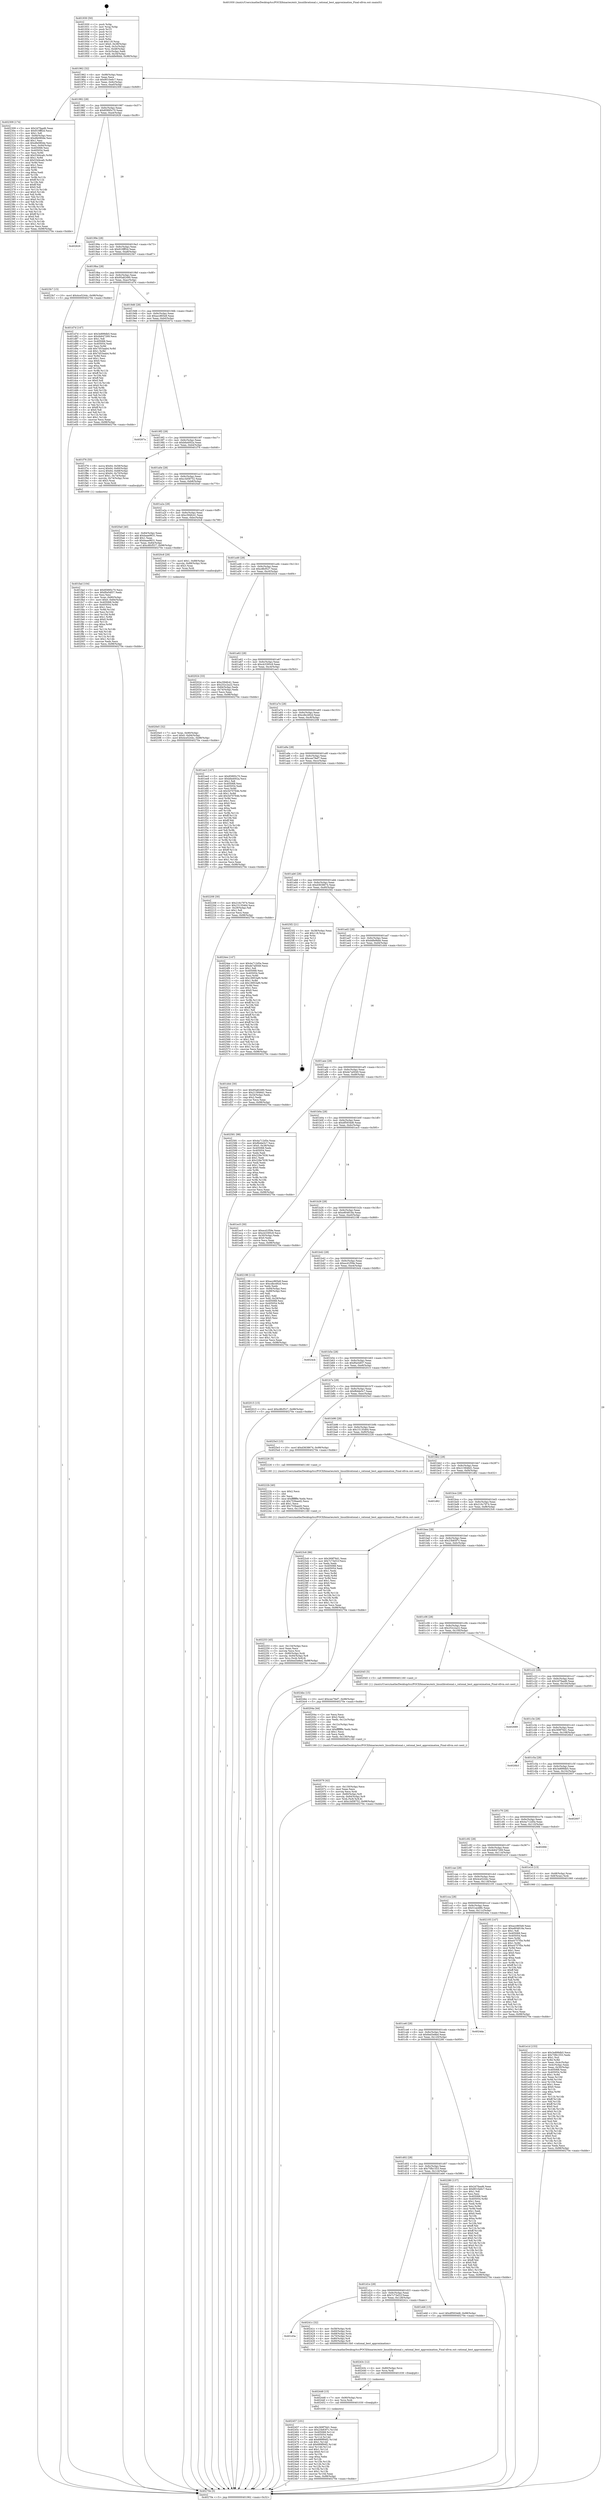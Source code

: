 digraph "0x401930" {
  label = "0x401930 (/mnt/c/Users/mathe/Desktop/tcc/POCII/binaries/extr_linuxlibrational.c_rational_best_approximation_Final-ollvm.out::main(0))"
  labelloc = "t"
  node[shape=record]

  Entry [label="",width=0.3,height=0.3,shape=circle,fillcolor=black,style=filled]
  "0x401962" [label="{
     0x401962 [32]\l
     | [instrs]\l
     &nbsp;&nbsp;0x401962 \<+6\>: mov -0x98(%rbp),%eax\l
     &nbsp;&nbsp;0x401968 \<+2\>: mov %eax,%ecx\l
     &nbsp;&nbsp;0x40196a \<+6\>: sub $0x8010e6c7,%ecx\l
     &nbsp;&nbsp;0x401970 \<+6\>: mov %eax,-0x9c(%rbp)\l
     &nbsp;&nbsp;0x401976 \<+6\>: mov %ecx,-0xa0(%rbp)\l
     &nbsp;&nbsp;0x40197c \<+6\>: je 0000000000402309 \<main+0x9d9\>\l
  }"]
  "0x402309" [label="{
     0x402309 [174]\l
     | [instrs]\l
     &nbsp;&nbsp;0x402309 \<+5\>: mov $0x2d7faad6,%eax\l
     &nbsp;&nbsp;0x40230e \<+5\>: mov $0x910fff2d,%ecx\l
     &nbsp;&nbsp;0x402313 \<+2\>: mov $0x1,%dl\l
     &nbsp;&nbsp;0x402315 \<+6\>: mov -0x94(%rbp),%esi\l
     &nbsp;&nbsp;0x40231b \<+6\>: add $0xdfe080de,%esi\l
     &nbsp;&nbsp;0x402321 \<+3\>: add $0x1,%esi\l
     &nbsp;&nbsp;0x402324 \<+6\>: sub $0xdfe080de,%esi\l
     &nbsp;&nbsp;0x40232a \<+6\>: mov %esi,-0x94(%rbp)\l
     &nbsp;&nbsp;0x402330 \<+7\>: mov 0x405068,%esi\l
     &nbsp;&nbsp;0x402337 \<+7\>: mov 0x405054,%edi\l
     &nbsp;&nbsp;0x40233e \<+3\>: mov %esi,%r8d\l
     &nbsp;&nbsp;0x402341 \<+7\>: add $0x53d4cafc,%r8d\l
     &nbsp;&nbsp;0x402348 \<+4\>: sub $0x1,%r8d\l
     &nbsp;&nbsp;0x40234c \<+7\>: sub $0x53d4cafc,%r8d\l
     &nbsp;&nbsp;0x402353 \<+4\>: imul %r8d,%esi\l
     &nbsp;&nbsp;0x402357 \<+3\>: and $0x1,%esi\l
     &nbsp;&nbsp;0x40235a \<+3\>: cmp $0x0,%esi\l
     &nbsp;&nbsp;0x40235d \<+4\>: sete %r9b\l
     &nbsp;&nbsp;0x402361 \<+3\>: cmp $0xa,%edi\l
     &nbsp;&nbsp;0x402364 \<+4\>: setl %r10b\l
     &nbsp;&nbsp;0x402368 \<+3\>: mov %r9b,%r11b\l
     &nbsp;&nbsp;0x40236b \<+4\>: xor $0xff,%r11b\l
     &nbsp;&nbsp;0x40236f \<+3\>: mov %r10b,%bl\l
     &nbsp;&nbsp;0x402372 \<+3\>: xor $0xff,%bl\l
     &nbsp;&nbsp;0x402375 \<+3\>: xor $0x0,%dl\l
     &nbsp;&nbsp;0x402378 \<+3\>: mov %r11b,%r14b\l
     &nbsp;&nbsp;0x40237b \<+4\>: and $0x0,%r14b\l
     &nbsp;&nbsp;0x40237f \<+3\>: and %dl,%r9b\l
     &nbsp;&nbsp;0x402382 \<+3\>: mov %bl,%r15b\l
     &nbsp;&nbsp;0x402385 \<+4\>: and $0x0,%r15b\l
     &nbsp;&nbsp;0x402389 \<+3\>: and %dl,%r10b\l
     &nbsp;&nbsp;0x40238c \<+3\>: or %r9b,%r14b\l
     &nbsp;&nbsp;0x40238f \<+3\>: or %r10b,%r15b\l
     &nbsp;&nbsp;0x402392 \<+3\>: xor %r15b,%r14b\l
     &nbsp;&nbsp;0x402395 \<+3\>: or %bl,%r11b\l
     &nbsp;&nbsp;0x402398 \<+4\>: xor $0xff,%r11b\l
     &nbsp;&nbsp;0x40239c \<+3\>: or $0x0,%dl\l
     &nbsp;&nbsp;0x40239f \<+3\>: and %dl,%r11b\l
     &nbsp;&nbsp;0x4023a2 \<+3\>: or %r11b,%r14b\l
     &nbsp;&nbsp;0x4023a5 \<+4\>: test $0x1,%r14b\l
     &nbsp;&nbsp;0x4023a9 \<+3\>: cmovne %ecx,%eax\l
     &nbsp;&nbsp;0x4023ac \<+6\>: mov %eax,-0x98(%rbp)\l
     &nbsp;&nbsp;0x4023b2 \<+5\>: jmp 000000000040270e \<main+0xdde\>\l
  }"]
  "0x401982" [label="{
     0x401982 [28]\l
     | [instrs]\l
     &nbsp;&nbsp;0x401982 \<+5\>: jmp 0000000000401987 \<main+0x57\>\l
     &nbsp;&nbsp;0x401987 \<+6\>: mov -0x9c(%rbp),%eax\l
     &nbsp;&nbsp;0x40198d \<+5\>: sub $0x85895c70,%eax\l
     &nbsp;&nbsp;0x401992 \<+6\>: mov %eax,-0xa4(%rbp)\l
     &nbsp;&nbsp;0x401998 \<+6\>: je 0000000000402626 \<main+0xcf6\>\l
  }"]
  Exit [label="",width=0.3,height=0.3,shape=circle,fillcolor=black,style=filled,peripheries=2]
  "0x402626" [label="{
     0x402626\l
  }", style=dashed]
  "0x40199e" [label="{
     0x40199e [28]\l
     | [instrs]\l
     &nbsp;&nbsp;0x40199e \<+5\>: jmp 00000000004019a3 \<main+0x73\>\l
     &nbsp;&nbsp;0x4019a3 \<+6\>: mov -0x9c(%rbp),%eax\l
     &nbsp;&nbsp;0x4019a9 \<+5\>: sub $0x910fff2d,%eax\l
     &nbsp;&nbsp;0x4019ae \<+6\>: mov %eax,-0xa8(%rbp)\l
     &nbsp;&nbsp;0x4019b4 \<+6\>: je 00000000004023b7 \<main+0xa87\>\l
  }"]
  "0x402457" [label="{
     0x402457 [101]\l
     | [instrs]\l
     &nbsp;&nbsp;0x402457 \<+5\>: mov $0x369f76d1,%eax\l
     &nbsp;&nbsp;0x40245c \<+6\>: mov $0x23b83f7c,%r10d\l
     &nbsp;&nbsp;0x402462 \<+8\>: mov 0x405068,%r11d\l
     &nbsp;&nbsp;0x40246a \<+7\>: mov 0x405054,%ebx\l
     &nbsp;&nbsp;0x402471 \<+3\>: mov %r11d,%r14d\l
     &nbsp;&nbsp;0x402474 \<+7\>: add $0x689f94f2,%r14d\l
     &nbsp;&nbsp;0x40247b \<+4\>: sub $0x1,%r14d\l
     &nbsp;&nbsp;0x40247f \<+7\>: sub $0x689f94f2,%r14d\l
     &nbsp;&nbsp;0x402486 \<+4\>: imul %r14d,%r11d\l
     &nbsp;&nbsp;0x40248a \<+4\>: and $0x1,%r11d\l
     &nbsp;&nbsp;0x40248e \<+4\>: cmp $0x0,%r11d\l
     &nbsp;&nbsp;0x402492 \<+4\>: sete %r15b\l
     &nbsp;&nbsp;0x402496 \<+3\>: cmp $0xa,%ebx\l
     &nbsp;&nbsp;0x402499 \<+4\>: setl %r12b\l
     &nbsp;&nbsp;0x40249d \<+3\>: mov %r15b,%r13b\l
     &nbsp;&nbsp;0x4024a0 \<+3\>: and %r12b,%r13b\l
     &nbsp;&nbsp;0x4024a3 \<+3\>: xor %r12b,%r15b\l
     &nbsp;&nbsp;0x4024a6 \<+3\>: or %r15b,%r13b\l
     &nbsp;&nbsp;0x4024a9 \<+4\>: test $0x1,%r13b\l
     &nbsp;&nbsp;0x4024ad \<+4\>: cmovne %r10d,%eax\l
     &nbsp;&nbsp;0x4024b1 \<+6\>: mov %eax,-0x98(%rbp)\l
     &nbsp;&nbsp;0x4024b7 \<+5\>: jmp 000000000040270e \<main+0xdde\>\l
  }"]
  "0x4023b7" [label="{
     0x4023b7 [15]\l
     | [instrs]\l
     &nbsp;&nbsp;0x4023b7 \<+10\>: movl $0x4ce5244c,-0x98(%rbp)\l
     &nbsp;&nbsp;0x4023c1 \<+5\>: jmp 000000000040270e \<main+0xdde\>\l
  }"]
  "0x4019ba" [label="{
     0x4019ba [28]\l
     | [instrs]\l
     &nbsp;&nbsp;0x4019ba \<+5\>: jmp 00000000004019bf \<main+0x8f\>\l
     &nbsp;&nbsp;0x4019bf \<+6\>: mov -0x9c(%rbp),%eax\l
     &nbsp;&nbsp;0x4019c5 \<+5\>: sub $0x95a82490,%eax\l
     &nbsp;&nbsp;0x4019ca \<+6\>: mov %eax,-0xac(%rbp)\l
     &nbsp;&nbsp;0x4019d0 \<+6\>: je 0000000000401d7d \<main+0x44d\>\l
  }"]
  "0x402448" [label="{
     0x402448 [15]\l
     | [instrs]\l
     &nbsp;&nbsp;0x402448 \<+7\>: mov -0x90(%rbp),%rcx\l
     &nbsp;&nbsp;0x40244f \<+3\>: mov %rcx,%rdi\l
     &nbsp;&nbsp;0x402452 \<+5\>: call 0000000000401030 \<free@plt\>\l
     | [calls]\l
     &nbsp;&nbsp;0x401030 \{1\} (unknown)\l
  }"]
  "0x401d7d" [label="{
     0x401d7d [147]\l
     | [instrs]\l
     &nbsp;&nbsp;0x401d7d \<+5\>: mov $0x3e899db5,%eax\l
     &nbsp;&nbsp;0x401d82 \<+5\>: mov $0x4b647269,%ecx\l
     &nbsp;&nbsp;0x401d87 \<+2\>: mov $0x1,%dl\l
     &nbsp;&nbsp;0x401d89 \<+7\>: mov 0x405068,%esi\l
     &nbsp;&nbsp;0x401d90 \<+7\>: mov 0x405054,%edi\l
     &nbsp;&nbsp;0x401d97 \<+3\>: mov %esi,%r8d\l
     &nbsp;&nbsp;0x401d9a \<+7\>: add $0x7d53aab4,%r8d\l
     &nbsp;&nbsp;0x401da1 \<+4\>: sub $0x1,%r8d\l
     &nbsp;&nbsp;0x401da5 \<+7\>: sub $0x7d53aab4,%r8d\l
     &nbsp;&nbsp;0x401dac \<+4\>: imul %r8d,%esi\l
     &nbsp;&nbsp;0x401db0 \<+3\>: and $0x1,%esi\l
     &nbsp;&nbsp;0x401db3 \<+3\>: cmp $0x0,%esi\l
     &nbsp;&nbsp;0x401db6 \<+4\>: sete %r9b\l
     &nbsp;&nbsp;0x401dba \<+3\>: cmp $0xa,%edi\l
     &nbsp;&nbsp;0x401dbd \<+4\>: setl %r10b\l
     &nbsp;&nbsp;0x401dc1 \<+3\>: mov %r9b,%r11b\l
     &nbsp;&nbsp;0x401dc4 \<+4\>: xor $0xff,%r11b\l
     &nbsp;&nbsp;0x401dc8 \<+3\>: mov %r10b,%bl\l
     &nbsp;&nbsp;0x401dcb \<+3\>: xor $0xff,%bl\l
     &nbsp;&nbsp;0x401dce \<+3\>: xor $0x0,%dl\l
     &nbsp;&nbsp;0x401dd1 \<+3\>: mov %r11b,%r14b\l
     &nbsp;&nbsp;0x401dd4 \<+4\>: and $0x0,%r14b\l
     &nbsp;&nbsp;0x401dd8 \<+3\>: and %dl,%r9b\l
     &nbsp;&nbsp;0x401ddb \<+3\>: mov %bl,%r15b\l
     &nbsp;&nbsp;0x401dde \<+4\>: and $0x0,%r15b\l
     &nbsp;&nbsp;0x401de2 \<+3\>: and %dl,%r10b\l
     &nbsp;&nbsp;0x401de5 \<+3\>: or %r9b,%r14b\l
     &nbsp;&nbsp;0x401de8 \<+3\>: or %r10b,%r15b\l
     &nbsp;&nbsp;0x401deb \<+3\>: xor %r15b,%r14b\l
     &nbsp;&nbsp;0x401dee \<+3\>: or %bl,%r11b\l
     &nbsp;&nbsp;0x401df1 \<+4\>: xor $0xff,%r11b\l
     &nbsp;&nbsp;0x401df5 \<+3\>: or $0x0,%dl\l
     &nbsp;&nbsp;0x401df8 \<+3\>: and %dl,%r11b\l
     &nbsp;&nbsp;0x401dfb \<+3\>: or %r11b,%r14b\l
     &nbsp;&nbsp;0x401dfe \<+4\>: test $0x1,%r14b\l
     &nbsp;&nbsp;0x401e02 \<+3\>: cmovne %ecx,%eax\l
     &nbsp;&nbsp;0x401e05 \<+6\>: mov %eax,-0x98(%rbp)\l
     &nbsp;&nbsp;0x401e0b \<+5\>: jmp 000000000040270e \<main+0xdde\>\l
  }"]
  "0x4019d6" [label="{
     0x4019d6 [28]\l
     | [instrs]\l
     &nbsp;&nbsp;0x4019d6 \<+5\>: jmp 00000000004019db \<main+0xab\>\l
     &nbsp;&nbsp;0x4019db \<+6\>: mov -0x9c(%rbp),%eax\l
     &nbsp;&nbsp;0x4019e1 \<+5\>: sub $0xacc865e8,%eax\l
     &nbsp;&nbsp;0x4019e6 \<+6\>: mov %eax,-0xb0(%rbp)\l
     &nbsp;&nbsp;0x4019ec \<+6\>: je 000000000040267a \<main+0xd4a\>\l
  }"]
  "0x40243c" [label="{
     0x40243c [12]\l
     | [instrs]\l
     &nbsp;&nbsp;0x40243c \<+4\>: mov -0x80(%rbp),%rcx\l
     &nbsp;&nbsp;0x402440 \<+3\>: mov %rcx,%rdi\l
     &nbsp;&nbsp;0x402443 \<+5\>: call 0000000000401030 \<free@plt\>\l
     | [calls]\l
     &nbsp;&nbsp;0x401030 \{1\} (unknown)\l
  }"]
  "0x40267a" [label="{
     0x40267a\l
  }", style=dashed]
  "0x4019f2" [label="{
     0x4019f2 [28]\l
     | [instrs]\l
     &nbsp;&nbsp;0x4019f2 \<+5\>: jmp 00000000004019f7 \<main+0xc7\>\l
     &nbsp;&nbsp;0x4019f7 \<+6\>: mov -0x9c(%rbp),%eax\l
     &nbsp;&nbsp;0x4019fd \<+5\>: sub $0xbfa4002a,%eax\l
     &nbsp;&nbsp;0x401a02 \<+6\>: mov %eax,-0xb4(%rbp)\l
     &nbsp;&nbsp;0x401a08 \<+6\>: je 0000000000401f76 \<main+0x646\>\l
  }"]
  "0x401d3a" [label="{
     0x401d3a\l
  }", style=dashed]
  "0x401f76" [label="{
     0x401f76 [55]\l
     | [instrs]\l
     &nbsp;&nbsp;0x401f76 \<+8\>: movq $0x64,-0x58(%rbp)\l
     &nbsp;&nbsp;0x401f7e \<+8\>: movq $0x64,-0x60(%rbp)\l
     &nbsp;&nbsp;0x401f86 \<+8\>: movq $0x64,-0x68(%rbp)\l
     &nbsp;&nbsp;0x401f8e \<+8\>: movq $0x64,-0x70(%rbp)\l
     &nbsp;&nbsp;0x401f96 \<+7\>: movl $0x1,-0x74(%rbp)\l
     &nbsp;&nbsp;0x401f9d \<+4\>: movslq -0x74(%rbp),%rax\l
     &nbsp;&nbsp;0x401fa1 \<+4\>: shl $0x3,%rax\l
     &nbsp;&nbsp;0x401fa5 \<+3\>: mov %rax,%rdi\l
     &nbsp;&nbsp;0x401fa8 \<+5\>: call 0000000000401050 \<malloc@plt\>\l
     | [calls]\l
     &nbsp;&nbsp;0x401050 \{1\} (unknown)\l
  }"]
  "0x401a0e" [label="{
     0x401a0e [28]\l
     | [instrs]\l
     &nbsp;&nbsp;0x401a0e \<+5\>: jmp 0000000000401a13 \<main+0xe3\>\l
     &nbsp;&nbsp;0x401a13 \<+6\>: mov -0x9c(%rbp),%eax\l
     &nbsp;&nbsp;0x401a19 \<+5\>: sub $0xc3d58752,%eax\l
     &nbsp;&nbsp;0x401a1e \<+6\>: mov %eax,-0xb8(%rbp)\l
     &nbsp;&nbsp;0x401a24 \<+6\>: je 00000000004020a0 \<main+0x770\>\l
  }"]
  "0x40241c" [label="{
     0x40241c [32]\l
     | [instrs]\l
     &nbsp;&nbsp;0x40241c \<+4\>: mov -0x58(%rbp),%rdi\l
     &nbsp;&nbsp;0x402420 \<+4\>: mov -0x60(%rbp),%rsi\l
     &nbsp;&nbsp;0x402424 \<+4\>: mov -0x68(%rbp),%rdx\l
     &nbsp;&nbsp;0x402428 \<+4\>: mov -0x70(%rbp),%rcx\l
     &nbsp;&nbsp;0x40242c \<+4\>: mov -0x80(%rbp),%r8\l
     &nbsp;&nbsp;0x402430 \<+7\>: mov -0x90(%rbp),%r9\l
     &nbsp;&nbsp;0x402437 \<+5\>: call 00000000004013b0 \<rational_best_approximation\>\l
     | [calls]\l
     &nbsp;&nbsp;0x4013b0 \{1\} (/mnt/c/Users/mathe/Desktop/tcc/POCII/binaries/extr_linuxlibrational.c_rational_best_approximation_Final-ollvm.out::rational_best_approximation)\l
  }"]
  "0x4020a0" [label="{
     0x4020a0 [40]\l
     | [instrs]\l
     &nbsp;&nbsp;0x4020a0 \<+6\>: mov -0x84(%rbp),%eax\l
     &nbsp;&nbsp;0x4020a6 \<+5\>: add $0xbaae9631,%eax\l
     &nbsp;&nbsp;0x4020ab \<+3\>: add $0x1,%eax\l
     &nbsp;&nbsp;0x4020ae \<+5\>: sub $0xbaae9631,%eax\l
     &nbsp;&nbsp;0x4020b3 \<+6\>: mov %eax,-0x84(%rbp)\l
     &nbsp;&nbsp;0x4020b9 \<+10\>: movl $0xc8fcf527,-0x98(%rbp)\l
     &nbsp;&nbsp;0x4020c3 \<+5\>: jmp 000000000040270e \<main+0xdde\>\l
  }"]
  "0x401a2a" [label="{
     0x401a2a [28]\l
     | [instrs]\l
     &nbsp;&nbsp;0x401a2a \<+5\>: jmp 0000000000401a2f \<main+0xff\>\l
     &nbsp;&nbsp;0x401a2f \<+6\>: mov -0x9c(%rbp),%eax\l
     &nbsp;&nbsp;0x401a35 \<+5\>: sub $0xc594fc41,%eax\l
     &nbsp;&nbsp;0x401a3a \<+6\>: mov %eax,-0xbc(%rbp)\l
     &nbsp;&nbsp;0x401a40 \<+6\>: je 00000000004020c8 \<main+0x798\>\l
  }"]
  "0x402253" [label="{
     0x402253 [45]\l
     | [instrs]\l
     &nbsp;&nbsp;0x402253 \<+6\>: mov -0x134(%rbp),%ecx\l
     &nbsp;&nbsp;0x402259 \<+3\>: imul %eax,%ecx\l
     &nbsp;&nbsp;0x40225c \<+3\>: movslq %ecx,%rsi\l
     &nbsp;&nbsp;0x40225f \<+7\>: mov -0x90(%rbp),%rdi\l
     &nbsp;&nbsp;0x402266 \<+7\>: movslq -0x94(%rbp),%r8\l
     &nbsp;&nbsp;0x40226d \<+4\>: mov %rsi,(%rdi,%r8,8)\l
     &nbsp;&nbsp;0x402271 \<+10\>: movl $0x6ed3e8ed,-0x98(%rbp)\l
     &nbsp;&nbsp;0x40227b \<+5\>: jmp 000000000040270e \<main+0xdde\>\l
  }"]
  "0x4020c8" [label="{
     0x4020c8 [29]\l
     | [instrs]\l
     &nbsp;&nbsp;0x4020c8 \<+10\>: movl $0x1,-0x88(%rbp)\l
     &nbsp;&nbsp;0x4020d2 \<+7\>: movslq -0x88(%rbp),%rax\l
     &nbsp;&nbsp;0x4020d9 \<+4\>: shl $0x3,%rax\l
     &nbsp;&nbsp;0x4020dd \<+3\>: mov %rax,%rdi\l
     &nbsp;&nbsp;0x4020e0 \<+5\>: call 0000000000401050 \<malloc@plt\>\l
     | [calls]\l
     &nbsp;&nbsp;0x401050 \{1\} (unknown)\l
  }"]
  "0x401a46" [label="{
     0x401a46 [28]\l
     | [instrs]\l
     &nbsp;&nbsp;0x401a46 \<+5\>: jmp 0000000000401a4b \<main+0x11b\>\l
     &nbsp;&nbsp;0x401a4b \<+6\>: mov -0x9c(%rbp),%eax\l
     &nbsp;&nbsp;0x401a51 \<+5\>: sub $0xc8fcf527,%eax\l
     &nbsp;&nbsp;0x401a56 \<+6\>: mov %eax,-0xc0(%rbp)\l
     &nbsp;&nbsp;0x401a5c \<+6\>: je 0000000000402024 \<main+0x6f4\>\l
  }"]
  "0x40222b" [label="{
     0x40222b [40]\l
     | [instrs]\l
     &nbsp;&nbsp;0x40222b \<+5\>: mov $0x2,%ecx\l
     &nbsp;&nbsp;0x402230 \<+1\>: cltd\l
     &nbsp;&nbsp;0x402231 \<+2\>: idiv %ecx\l
     &nbsp;&nbsp;0x402233 \<+6\>: imul $0xfffffffe,%edx,%ecx\l
     &nbsp;&nbsp;0x402239 \<+6\>: sub $0x753baed2,%ecx\l
     &nbsp;&nbsp;0x40223f \<+3\>: add $0x1,%ecx\l
     &nbsp;&nbsp;0x402242 \<+6\>: add $0x753baed2,%ecx\l
     &nbsp;&nbsp;0x402248 \<+6\>: mov %ecx,-0x134(%rbp)\l
     &nbsp;&nbsp;0x40224e \<+5\>: call 0000000000401160 \<next_i\>\l
     | [calls]\l
     &nbsp;&nbsp;0x401160 \{1\} (/mnt/c/Users/mathe/Desktop/tcc/POCII/binaries/extr_linuxlibrational.c_rational_best_approximation_Final-ollvm.out::next_i)\l
  }"]
  "0x402024" [label="{
     0x402024 [33]\l
     | [instrs]\l
     &nbsp;&nbsp;0x402024 \<+5\>: mov $0xc594fc41,%eax\l
     &nbsp;&nbsp;0x402029 \<+5\>: mov $0x252c2a22,%ecx\l
     &nbsp;&nbsp;0x40202e \<+6\>: mov -0x84(%rbp),%edx\l
     &nbsp;&nbsp;0x402034 \<+3\>: cmp -0x74(%rbp),%edx\l
     &nbsp;&nbsp;0x402037 \<+3\>: cmovl %ecx,%eax\l
     &nbsp;&nbsp;0x40203a \<+6\>: mov %eax,-0x98(%rbp)\l
     &nbsp;&nbsp;0x402040 \<+5\>: jmp 000000000040270e \<main+0xdde\>\l
  }"]
  "0x401a62" [label="{
     0x401a62 [28]\l
     | [instrs]\l
     &nbsp;&nbsp;0x401a62 \<+5\>: jmp 0000000000401a67 \<main+0x137\>\l
     &nbsp;&nbsp;0x401a67 \<+6\>: mov -0x9c(%rbp),%eax\l
     &nbsp;&nbsp;0x401a6d \<+5\>: sub $0xcb3395c9,%eax\l
     &nbsp;&nbsp;0x401a72 \<+6\>: mov %eax,-0xc4(%rbp)\l
     &nbsp;&nbsp;0x401a78 \<+6\>: je 0000000000401ee3 \<main+0x5b3\>\l
  }"]
  "0x4020e5" [label="{
     0x4020e5 [32]\l
     | [instrs]\l
     &nbsp;&nbsp;0x4020e5 \<+7\>: mov %rax,-0x90(%rbp)\l
     &nbsp;&nbsp;0x4020ec \<+10\>: movl $0x0,-0x94(%rbp)\l
     &nbsp;&nbsp;0x4020f6 \<+10\>: movl $0x4ce5244c,-0x98(%rbp)\l
     &nbsp;&nbsp;0x402100 \<+5\>: jmp 000000000040270e \<main+0xdde\>\l
  }"]
  "0x401ee3" [label="{
     0x401ee3 [147]\l
     | [instrs]\l
     &nbsp;&nbsp;0x401ee3 \<+5\>: mov $0x85895c70,%eax\l
     &nbsp;&nbsp;0x401ee8 \<+5\>: mov $0xbfa4002a,%ecx\l
     &nbsp;&nbsp;0x401eed \<+2\>: mov $0x1,%dl\l
     &nbsp;&nbsp;0x401eef \<+7\>: mov 0x405068,%esi\l
     &nbsp;&nbsp;0x401ef6 \<+7\>: mov 0x405054,%edi\l
     &nbsp;&nbsp;0x401efd \<+3\>: mov %esi,%r8d\l
     &nbsp;&nbsp;0x401f00 \<+7\>: sub $0x5d70764b,%r8d\l
     &nbsp;&nbsp;0x401f07 \<+4\>: sub $0x1,%r8d\l
     &nbsp;&nbsp;0x401f0b \<+7\>: add $0x5d70764b,%r8d\l
     &nbsp;&nbsp;0x401f12 \<+4\>: imul %r8d,%esi\l
     &nbsp;&nbsp;0x401f16 \<+3\>: and $0x1,%esi\l
     &nbsp;&nbsp;0x401f19 \<+3\>: cmp $0x0,%esi\l
     &nbsp;&nbsp;0x401f1c \<+4\>: sete %r9b\l
     &nbsp;&nbsp;0x401f20 \<+3\>: cmp $0xa,%edi\l
     &nbsp;&nbsp;0x401f23 \<+4\>: setl %r10b\l
     &nbsp;&nbsp;0x401f27 \<+3\>: mov %r9b,%r11b\l
     &nbsp;&nbsp;0x401f2a \<+4\>: xor $0xff,%r11b\l
     &nbsp;&nbsp;0x401f2e \<+3\>: mov %r10b,%bl\l
     &nbsp;&nbsp;0x401f31 \<+3\>: xor $0xff,%bl\l
     &nbsp;&nbsp;0x401f34 \<+3\>: xor $0x1,%dl\l
     &nbsp;&nbsp;0x401f37 \<+3\>: mov %r11b,%r14b\l
     &nbsp;&nbsp;0x401f3a \<+4\>: and $0xff,%r14b\l
     &nbsp;&nbsp;0x401f3e \<+3\>: and %dl,%r9b\l
     &nbsp;&nbsp;0x401f41 \<+3\>: mov %bl,%r15b\l
     &nbsp;&nbsp;0x401f44 \<+4\>: and $0xff,%r15b\l
     &nbsp;&nbsp;0x401f48 \<+3\>: and %dl,%r10b\l
     &nbsp;&nbsp;0x401f4b \<+3\>: or %r9b,%r14b\l
     &nbsp;&nbsp;0x401f4e \<+3\>: or %r10b,%r15b\l
     &nbsp;&nbsp;0x401f51 \<+3\>: xor %r15b,%r14b\l
     &nbsp;&nbsp;0x401f54 \<+3\>: or %bl,%r11b\l
     &nbsp;&nbsp;0x401f57 \<+4\>: xor $0xff,%r11b\l
     &nbsp;&nbsp;0x401f5b \<+3\>: or $0x1,%dl\l
     &nbsp;&nbsp;0x401f5e \<+3\>: and %dl,%r11b\l
     &nbsp;&nbsp;0x401f61 \<+3\>: or %r11b,%r14b\l
     &nbsp;&nbsp;0x401f64 \<+4\>: test $0x1,%r14b\l
     &nbsp;&nbsp;0x401f68 \<+3\>: cmovne %ecx,%eax\l
     &nbsp;&nbsp;0x401f6b \<+6\>: mov %eax,-0x98(%rbp)\l
     &nbsp;&nbsp;0x401f71 \<+5\>: jmp 000000000040270e \<main+0xdde\>\l
  }"]
  "0x401a7e" [label="{
     0x401a7e [28]\l
     | [instrs]\l
     &nbsp;&nbsp;0x401a7e \<+5\>: jmp 0000000000401a83 \<main+0x153\>\l
     &nbsp;&nbsp;0x401a83 \<+6\>: mov -0x9c(%rbp),%eax\l
     &nbsp;&nbsp;0x401a89 \<+5\>: sub $0xcdbc492d,%eax\l
     &nbsp;&nbsp;0x401a8e \<+6\>: mov %eax,-0xc8(%rbp)\l
     &nbsp;&nbsp;0x401a94 \<+6\>: je 0000000000402208 \<main+0x8d8\>\l
  }"]
  "0x402076" [label="{
     0x402076 [42]\l
     | [instrs]\l
     &nbsp;&nbsp;0x402076 \<+6\>: mov -0x130(%rbp),%ecx\l
     &nbsp;&nbsp;0x40207c \<+3\>: imul %eax,%ecx\l
     &nbsp;&nbsp;0x40207f \<+3\>: movslq %ecx,%rdi\l
     &nbsp;&nbsp;0x402082 \<+4\>: mov -0x80(%rbp),%r8\l
     &nbsp;&nbsp;0x402086 \<+7\>: movslq -0x84(%rbp),%r9\l
     &nbsp;&nbsp;0x40208d \<+4\>: mov %rdi,(%r8,%r9,8)\l
     &nbsp;&nbsp;0x402091 \<+10\>: movl $0xc3d58752,-0x98(%rbp)\l
     &nbsp;&nbsp;0x40209b \<+5\>: jmp 000000000040270e \<main+0xdde\>\l
  }"]
  "0x402208" [label="{
     0x402208 [30]\l
     | [instrs]\l
     &nbsp;&nbsp;0x402208 \<+5\>: mov $0x216c7974,%eax\l
     &nbsp;&nbsp;0x40220d \<+5\>: mov $0x15135464,%ecx\l
     &nbsp;&nbsp;0x402212 \<+3\>: mov -0x29(%rbp),%dl\l
     &nbsp;&nbsp;0x402215 \<+3\>: test $0x1,%dl\l
     &nbsp;&nbsp;0x402218 \<+3\>: cmovne %ecx,%eax\l
     &nbsp;&nbsp;0x40221b \<+6\>: mov %eax,-0x98(%rbp)\l
     &nbsp;&nbsp;0x402221 \<+5\>: jmp 000000000040270e \<main+0xdde\>\l
  }"]
  "0x401a9a" [label="{
     0x401a9a [28]\l
     | [instrs]\l
     &nbsp;&nbsp;0x401a9a \<+5\>: jmp 0000000000401a9f \<main+0x16f\>\l
     &nbsp;&nbsp;0x401a9f \<+6\>: mov -0x9c(%rbp),%eax\l
     &nbsp;&nbsp;0x401aa5 \<+5\>: sub $0xcee79ef7,%eax\l
     &nbsp;&nbsp;0x401aaa \<+6\>: mov %eax,-0xcc(%rbp)\l
     &nbsp;&nbsp;0x401ab0 \<+6\>: je 00000000004024ee \<main+0xbbe\>\l
  }"]
  "0x40204a" [label="{
     0x40204a [44]\l
     | [instrs]\l
     &nbsp;&nbsp;0x40204a \<+2\>: xor %ecx,%ecx\l
     &nbsp;&nbsp;0x40204c \<+5\>: mov $0x2,%edx\l
     &nbsp;&nbsp;0x402051 \<+6\>: mov %edx,-0x12c(%rbp)\l
     &nbsp;&nbsp;0x402057 \<+1\>: cltd\l
     &nbsp;&nbsp;0x402058 \<+6\>: mov -0x12c(%rbp),%esi\l
     &nbsp;&nbsp;0x40205e \<+2\>: idiv %esi\l
     &nbsp;&nbsp;0x402060 \<+6\>: imul $0xfffffffe,%edx,%edx\l
     &nbsp;&nbsp;0x402066 \<+3\>: sub $0x1,%ecx\l
     &nbsp;&nbsp;0x402069 \<+2\>: sub %ecx,%edx\l
     &nbsp;&nbsp;0x40206b \<+6\>: mov %edx,-0x130(%rbp)\l
     &nbsp;&nbsp;0x402071 \<+5\>: call 0000000000401160 \<next_i\>\l
     | [calls]\l
     &nbsp;&nbsp;0x401160 \{1\} (/mnt/c/Users/mathe/Desktop/tcc/POCII/binaries/extr_linuxlibrational.c_rational_best_approximation_Final-ollvm.out::next_i)\l
  }"]
  "0x4024ee" [label="{
     0x4024ee [147]\l
     | [instrs]\l
     &nbsp;&nbsp;0x4024ee \<+5\>: mov $0x4a712d5e,%eax\l
     &nbsp;&nbsp;0x4024f3 \<+5\>: mov $0xde7a0049,%ecx\l
     &nbsp;&nbsp;0x4024f8 \<+2\>: mov $0x1,%dl\l
     &nbsp;&nbsp;0x4024fa \<+7\>: mov 0x405068,%esi\l
     &nbsp;&nbsp;0x402501 \<+7\>: mov 0x405054,%edi\l
     &nbsp;&nbsp;0x402508 \<+3\>: mov %esi,%r8d\l
     &nbsp;&nbsp;0x40250b \<+7\>: add $0x18953af0,%r8d\l
     &nbsp;&nbsp;0x402512 \<+4\>: sub $0x1,%r8d\l
     &nbsp;&nbsp;0x402516 \<+7\>: sub $0x18953af0,%r8d\l
     &nbsp;&nbsp;0x40251d \<+4\>: imul %r8d,%esi\l
     &nbsp;&nbsp;0x402521 \<+3\>: and $0x1,%esi\l
     &nbsp;&nbsp;0x402524 \<+3\>: cmp $0x0,%esi\l
     &nbsp;&nbsp;0x402527 \<+4\>: sete %r9b\l
     &nbsp;&nbsp;0x40252b \<+3\>: cmp $0xa,%edi\l
     &nbsp;&nbsp;0x40252e \<+4\>: setl %r10b\l
     &nbsp;&nbsp;0x402532 \<+3\>: mov %r9b,%r11b\l
     &nbsp;&nbsp;0x402535 \<+4\>: xor $0xff,%r11b\l
     &nbsp;&nbsp;0x402539 \<+3\>: mov %r10b,%bl\l
     &nbsp;&nbsp;0x40253c \<+3\>: xor $0xff,%bl\l
     &nbsp;&nbsp;0x40253f \<+3\>: xor $0x1,%dl\l
     &nbsp;&nbsp;0x402542 \<+3\>: mov %r11b,%r14b\l
     &nbsp;&nbsp;0x402545 \<+4\>: and $0xff,%r14b\l
     &nbsp;&nbsp;0x402549 \<+3\>: and %dl,%r9b\l
     &nbsp;&nbsp;0x40254c \<+3\>: mov %bl,%r15b\l
     &nbsp;&nbsp;0x40254f \<+4\>: and $0xff,%r15b\l
     &nbsp;&nbsp;0x402553 \<+3\>: and %dl,%r10b\l
     &nbsp;&nbsp;0x402556 \<+3\>: or %r9b,%r14b\l
     &nbsp;&nbsp;0x402559 \<+3\>: or %r10b,%r15b\l
     &nbsp;&nbsp;0x40255c \<+3\>: xor %r15b,%r14b\l
     &nbsp;&nbsp;0x40255f \<+3\>: or %bl,%r11b\l
     &nbsp;&nbsp;0x402562 \<+4\>: xor $0xff,%r11b\l
     &nbsp;&nbsp;0x402566 \<+3\>: or $0x1,%dl\l
     &nbsp;&nbsp;0x402569 \<+3\>: and %dl,%r11b\l
     &nbsp;&nbsp;0x40256c \<+3\>: or %r11b,%r14b\l
     &nbsp;&nbsp;0x40256f \<+4\>: test $0x1,%r14b\l
     &nbsp;&nbsp;0x402573 \<+3\>: cmovne %ecx,%eax\l
     &nbsp;&nbsp;0x402576 \<+6\>: mov %eax,-0x98(%rbp)\l
     &nbsp;&nbsp;0x40257c \<+5\>: jmp 000000000040270e \<main+0xdde\>\l
  }"]
  "0x401ab6" [label="{
     0x401ab6 [28]\l
     | [instrs]\l
     &nbsp;&nbsp;0x401ab6 \<+5\>: jmp 0000000000401abb \<main+0x18b\>\l
     &nbsp;&nbsp;0x401abb \<+6\>: mov -0x9c(%rbp),%eax\l
     &nbsp;&nbsp;0x401ac1 \<+5\>: sub $0xd3638674,%eax\l
     &nbsp;&nbsp;0x401ac6 \<+6\>: mov %eax,-0xd0(%rbp)\l
     &nbsp;&nbsp;0x401acc \<+6\>: je 00000000004025f2 \<main+0xcc2\>\l
  }"]
  "0x401fad" [label="{
     0x401fad [104]\l
     | [instrs]\l
     &nbsp;&nbsp;0x401fad \<+5\>: mov $0x85895c70,%ecx\l
     &nbsp;&nbsp;0x401fb2 \<+5\>: mov $0xf0a5df37,%edx\l
     &nbsp;&nbsp;0x401fb7 \<+2\>: xor %esi,%esi\l
     &nbsp;&nbsp;0x401fb9 \<+4\>: mov %rax,-0x80(%rbp)\l
     &nbsp;&nbsp;0x401fbd \<+10\>: movl $0x0,-0x84(%rbp)\l
     &nbsp;&nbsp;0x401fc7 \<+8\>: mov 0x405068,%r8d\l
     &nbsp;&nbsp;0x401fcf \<+8\>: mov 0x405054,%r9d\l
     &nbsp;&nbsp;0x401fd7 \<+3\>: sub $0x1,%esi\l
     &nbsp;&nbsp;0x401fda \<+3\>: mov %r8d,%r10d\l
     &nbsp;&nbsp;0x401fdd \<+3\>: add %esi,%r10d\l
     &nbsp;&nbsp;0x401fe0 \<+4\>: imul %r10d,%r8d\l
     &nbsp;&nbsp;0x401fe4 \<+4\>: and $0x1,%r8d\l
     &nbsp;&nbsp;0x401fe8 \<+4\>: cmp $0x0,%r8d\l
     &nbsp;&nbsp;0x401fec \<+4\>: sete %r11b\l
     &nbsp;&nbsp;0x401ff0 \<+4\>: cmp $0xa,%r9d\l
     &nbsp;&nbsp;0x401ff4 \<+3\>: setl %bl\l
     &nbsp;&nbsp;0x401ff7 \<+3\>: mov %r11b,%r14b\l
     &nbsp;&nbsp;0x401ffa \<+3\>: and %bl,%r14b\l
     &nbsp;&nbsp;0x401ffd \<+3\>: xor %bl,%r11b\l
     &nbsp;&nbsp;0x402000 \<+3\>: or %r11b,%r14b\l
     &nbsp;&nbsp;0x402003 \<+4\>: test $0x1,%r14b\l
     &nbsp;&nbsp;0x402007 \<+3\>: cmovne %edx,%ecx\l
     &nbsp;&nbsp;0x40200a \<+6\>: mov %ecx,-0x98(%rbp)\l
     &nbsp;&nbsp;0x402010 \<+5\>: jmp 000000000040270e \<main+0xdde\>\l
  }"]
  "0x4025f2" [label="{
     0x4025f2 [21]\l
     | [instrs]\l
     &nbsp;&nbsp;0x4025f2 \<+3\>: mov -0x38(%rbp),%eax\l
     &nbsp;&nbsp;0x4025f5 \<+7\>: add $0x118,%rsp\l
     &nbsp;&nbsp;0x4025fc \<+1\>: pop %rbx\l
     &nbsp;&nbsp;0x4025fd \<+2\>: pop %r12\l
     &nbsp;&nbsp;0x4025ff \<+2\>: pop %r13\l
     &nbsp;&nbsp;0x402601 \<+2\>: pop %r14\l
     &nbsp;&nbsp;0x402603 \<+2\>: pop %r15\l
     &nbsp;&nbsp;0x402605 \<+1\>: pop %rbp\l
     &nbsp;&nbsp;0x402606 \<+1\>: ret\l
  }"]
  "0x401ad2" [label="{
     0x401ad2 [28]\l
     | [instrs]\l
     &nbsp;&nbsp;0x401ad2 \<+5\>: jmp 0000000000401ad7 \<main+0x1a7\>\l
     &nbsp;&nbsp;0x401ad7 \<+6\>: mov -0x9c(%rbp),%eax\l
     &nbsp;&nbsp;0x401add \<+5\>: sub $0xddfe9bbb,%eax\l
     &nbsp;&nbsp;0x401ae2 \<+6\>: mov %eax,-0xd4(%rbp)\l
     &nbsp;&nbsp;0x401ae8 \<+6\>: je 0000000000401d44 \<main+0x414\>\l
  }"]
  "0x401d1e" [label="{
     0x401d1e [28]\l
     | [instrs]\l
     &nbsp;&nbsp;0x401d1e \<+5\>: jmp 0000000000401d23 \<main+0x3f3\>\l
     &nbsp;&nbsp;0x401d23 \<+6\>: mov -0x9c(%rbp),%eax\l
     &nbsp;&nbsp;0x401d29 \<+5\>: sub $0x7c73e51f,%eax\l
     &nbsp;&nbsp;0x401d2e \<+6\>: mov %eax,-0x128(%rbp)\l
     &nbsp;&nbsp;0x401d34 \<+6\>: je 000000000040241c \<main+0xaec\>\l
  }"]
  "0x401d44" [label="{
     0x401d44 [30]\l
     | [instrs]\l
     &nbsp;&nbsp;0x401d44 \<+5\>: mov $0x95a82490,%eax\l
     &nbsp;&nbsp;0x401d49 \<+5\>: mov $0x215846d1,%ecx\l
     &nbsp;&nbsp;0x401d4e \<+3\>: mov -0x34(%rbp),%edx\l
     &nbsp;&nbsp;0x401d51 \<+3\>: cmp $0x2,%edx\l
     &nbsp;&nbsp;0x401d54 \<+3\>: cmovne %ecx,%eax\l
     &nbsp;&nbsp;0x401d57 \<+6\>: mov %eax,-0x98(%rbp)\l
     &nbsp;&nbsp;0x401d5d \<+5\>: jmp 000000000040270e \<main+0xdde\>\l
  }"]
  "0x401aee" [label="{
     0x401aee [28]\l
     | [instrs]\l
     &nbsp;&nbsp;0x401aee \<+5\>: jmp 0000000000401af3 \<main+0x1c3\>\l
     &nbsp;&nbsp;0x401af3 \<+6\>: mov -0x9c(%rbp),%eax\l
     &nbsp;&nbsp;0x401af9 \<+5\>: sub $0xde7a0049,%eax\l
     &nbsp;&nbsp;0x401afe \<+6\>: mov %eax,-0xd8(%rbp)\l
     &nbsp;&nbsp;0x401b04 \<+6\>: je 0000000000402581 \<main+0xc51\>\l
  }"]
  "0x40270e" [label="{
     0x40270e [5]\l
     | [instrs]\l
     &nbsp;&nbsp;0x40270e \<+5\>: jmp 0000000000401962 \<main+0x32\>\l
  }"]
  "0x401930" [label="{
     0x401930 [50]\l
     | [instrs]\l
     &nbsp;&nbsp;0x401930 \<+1\>: push %rbp\l
     &nbsp;&nbsp;0x401931 \<+3\>: mov %rsp,%rbp\l
     &nbsp;&nbsp;0x401934 \<+2\>: push %r15\l
     &nbsp;&nbsp;0x401936 \<+2\>: push %r14\l
     &nbsp;&nbsp;0x401938 \<+2\>: push %r13\l
     &nbsp;&nbsp;0x40193a \<+2\>: push %r12\l
     &nbsp;&nbsp;0x40193c \<+1\>: push %rbx\l
     &nbsp;&nbsp;0x40193d \<+7\>: sub $0x118,%rsp\l
     &nbsp;&nbsp;0x401944 \<+7\>: movl $0x0,-0x38(%rbp)\l
     &nbsp;&nbsp;0x40194b \<+3\>: mov %edi,-0x3c(%rbp)\l
     &nbsp;&nbsp;0x40194e \<+4\>: mov %rsi,-0x48(%rbp)\l
     &nbsp;&nbsp;0x401952 \<+3\>: mov -0x3c(%rbp),%edi\l
     &nbsp;&nbsp;0x401955 \<+3\>: mov %edi,-0x34(%rbp)\l
     &nbsp;&nbsp;0x401958 \<+10\>: movl $0xddfe9bbb,-0x98(%rbp)\l
  }"]
  "0x401eb6" [label="{
     0x401eb6 [15]\l
     | [instrs]\l
     &nbsp;&nbsp;0x401eb6 \<+10\>: movl $0xdf5934d6,-0x98(%rbp)\l
     &nbsp;&nbsp;0x401ec0 \<+5\>: jmp 000000000040270e \<main+0xdde\>\l
  }"]
  "0x402581" [label="{
     0x402581 [98]\l
     | [instrs]\l
     &nbsp;&nbsp;0x402581 \<+5\>: mov $0x4a712d5e,%eax\l
     &nbsp;&nbsp;0x402586 \<+5\>: mov $0xf6dde5c7,%ecx\l
     &nbsp;&nbsp;0x40258b \<+7\>: movl $0x0,-0x38(%rbp)\l
     &nbsp;&nbsp;0x402592 \<+7\>: mov 0x405068,%edx\l
     &nbsp;&nbsp;0x402599 \<+7\>: mov 0x405054,%esi\l
     &nbsp;&nbsp;0x4025a0 \<+2\>: mov %edx,%edi\l
     &nbsp;&nbsp;0x4025a2 \<+6\>: add $0x228e7638,%edi\l
     &nbsp;&nbsp;0x4025a8 \<+3\>: sub $0x1,%edi\l
     &nbsp;&nbsp;0x4025ab \<+6\>: sub $0x228e7638,%edi\l
     &nbsp;&nbsp;0x4025b1 \<+3\>: imul %edi,%edx\l
     &nbsp;&nbsp;0x4025b4 \<+3\>: and $0x1,%edx\l
     &nbsp;&nbsp;0x4025b7 \<+3\>: cmp $0x0,%edx\l
     &nbsp;&nbsp;0x4025ba \<+4\>: sete %r8b\l
     &nbsp;&nbsp;0x4025be \<+3\>: cmp $0xa,%esi\l
     &nbsp;&nbsp;0x4025c1 \<+4\>: setl %r9b\l
     &nbsp;&nbsp;0x4025c5 \<+3\>: mov %r8b,%r10b\l
     &nbsp;&nbsp;0x4025c8 \<+3\>: and %r9b,%r10b\l
     &nbsp;&nbsp;0x4025cb \<+3\>: xor %r9b,%r8b\l
     &nbsp;&nbsp;0x4025ce \<+3\>: or %r8b,%r10b\l
     &nbsp;&nbsp;0x4025d1 \<+4\>: test $0x1,%r10b\l
     &nbsp;&nbsp;0x4025d5 \<+3\>: cmovne %ecx,%eax\l
     &nbsp;&nbsp;0x4025d8 \<+6\>: mov %eax,-0x98(%rbp)\l
     &nbsp;&nbsp;0x4025de \<+5\>: jmp 000000000040270e \<main+0xdde\>\l
  }"]
  "0x401b0a" [label="{
     0x401b0a [28]\l
     | [instrs]\l
     &nbsp;&nbsp;0x401b0a \<+5\>: jmp 0000000000401b0f \<main+0x1df\>\l
     &nbsp;&nbsp;0x401b0f \<+6\>: mov -0x9c(%rbp),%eax\l
     &nbsp;&nbsp;0x401b15 \<+5\>: sub $0xdf5934d6,%eax\l
     &nbsp;&nbsp;0x401b1a \<+6\>: mov %eax,-0xdc(%rbp)\l
     &nbsp;&nbsp;0x401b20 \<+6\>: je 0000000000401ec5 \<main+0x595\>\l
  }"]
  "0x401d02" [label="{
     0x401d02 [28]\l
     | [instrs]\l
     &nbsp;&nbsp;0x401d02 \<+5\>: jmp 0000000000401d07 \<main+0x3d7\>\l
     &nbsp;&nbsp;0x401d07 \<+6\>: mov -0x9c(%rbp),%eax\l
     &nbsp;&nbsp;0x401d0d \<+5\>: sub $0x75fb1553,%eax\l
     &nbsp;&nbsp;0x401d12 \<+6\>: mov %eax,-0x124(%rbp)\l
     &nbsp;&nbsp;0x401d18 \<+6\>: je 0000000000401eb6 \<main+0x586\>\l
  }"]
  "0x401ec5" [label="{
     0x401ec5 [30]\l
     | [instrs]\l
     &nbsp;&nbsp;0x401ec5 \<+5\>: mov $0xecd1f59e,%eax\l
     &nbsp;&nbsp;0x401eca \<+5\>: mov $0xcb3395c9,%ecx\l
     &nbsp;&nbsp;0x401ecf \<+3\>: mov -0x30(%rbp),%edx\l
     &nbsp;&nbsp;0x401ed2 \<+3\>: cmp $0x0,%edx\l
     &nbsp;&nbsp;0x401ed5 \<+3\>: cmove %ecx,%eax\l
     &nbsp;&nbsp;0x401ed8 \<+6\>: mov %eax,-0x98(%rbp)\l
     &nbsp;&nbsp;0x401ede \<+5\>: jmp 000000000040270e \<main+0xdde\>\l
  }"]
  "0x401b26" [label="{
     0x401b26 [28]\l
     | [instrs]\l
     &nbsp;&nbsp;0x401b26 \<+5\>: jmp 0000000000401b2b \<main+0x1fb\>\l
     &nbsp;&nbsp;0x401b2b \<+6\>: mov -0x9c(%rbp),%eax\l
     &nbsp;&nbsp;0x401b31 \<+5\>: sub $0xe804818a,%eax\l
     &nbsp;&nbsp;0x401b36 \<+6\>: mov %eax,-0xe0(%rbp)\l
     &nbsp;&nbsp;0x401b3c \<+6\>: je 0000000000402198 \<main+0x868\>\l
  }"]
  "0x402280" [label="{
     0x402280 [137]\l
     | [instrs]\l
     &nbsp;&nbsp;0x402280 \<+5\>: mov $0x2d7faad6,%eax\l
     &nbsp;&nbsp;0x402285 \<+5\>: mov $0x8010e6c7,%ecx\l
     &nbsp;&nbsp;0x40228a \<+2\>: mov $0x1,%dl\l
     &nbsp;&nbsp;0x40228c \<+2\>: xor %esi,%esi\l
     &nbsp;&nbsp;0x40228e \<+7\>: mov 0x405068,%edi\l
     &nbsp;&nbsp;0x402295 \<+8\>: mov 0x405054,%r8d\l
     &nbsp;&nbsp;0x40229d \<+3\>: sub $0x1,%esi\l
     &nbsp;&nbsp;0x4022a0 \<+3\>: mov %edi,%r9d\l
     &nbsp;&nbsp;0x4022a3 \<+3\>: add %esi,%r9d\l
     &nbsp;&nbsp;0x4022a6 \<+4\>: imul %r9d,%edi\l
     &nbsp;&nbsp;0x4022aa \<+3\>: and $0x1,%edi\l
     &nbsp;&nbsp;0x4022ad \<+3\>: cmp $0x0,%edi\l
     &nbsp;&nbsp;0x4022b0 \<+4\>: sete %r10b\l
     &nbsp;&nbsp;0x4022b4 \<+4\>: cmp $0xa,%r8d\l
     &nbsp;&nbsp;0x4022b8 \<+4\>: setl %r11b\l
     &nbsp;&nbsp;0x4022bc \<+3\>: mov %r10b,%bl\l
     &nbsp;&nbsp;0x4022bf \<+3\>: xor $0xff,%bl\l
     &nbsp;&nbsp;0x4022c2 \<+3\>: mov %r11b,%r14b\l
     &nbsp;&nbsp;0x4022c5 \<+4\>: xor $0xff,%r14b\l
     &nbsp;&nbsp;0x4022c9 \<+3\>: xor $0x0,%dl\l
     &nbsp;&nbsp;0x4022cc \<+3\>: mov %bl,%r15b\l
     &nbsp;&nbsp;0x4022cf \<+4\>: and $0x0,%r15b\l
     &nbsp;&nbsp;0x4022d3 \<+3\>: and %dl,%r10b\l
     &nbsp;&nbsp;0x4022d6 \<+3\>: mov %r14b,%r12b\l
     &nbsp;&nbsp;0x4022d9 \<+4\>: and $0x0,%r12b\l
     &nbsp;&nbsp;0x4022dd \<+3\>: and %dl,%r11b\l
     &nbsp;&nbsp;0x4022e0 \<+3\>: or %r10b,%r15b\l
     &nbsp;&nbsp;0x4022e3 \<+3\>: or %r11b,%r12b\l
     &nbsp;&nbsp;0x4022e6 \<+3\>: xor %r12b,%r15b\l
     &nbsp;&nbsp;0x4022e9 \<+3\>: or %r14b,%bl\l
     &nbsp;&nbsp;0x4022ec \<+3\>: xor $0xff,%bl\l
     &nbsp;&nbsp;0x4022ef \<+3\>: or $0x0,%dl\l
     &nbsp;&nbsp;0x4022f2 \<+2\>: and %dl,%bl\l
     &nbsp;&nbsp;0x4022f4 \<+3\>: or %bl,%r15b\l
     &nbsp;&nbsp;0x4022f7 \<+4\>: test $0x1,%r15b\l
     &nbsp;&nbsp;0x4022fb \<+3\>: cmovne %ecx,%eax\l
     &nbsp;&nbsp;0x4022fe \<+6\>: mov %eax,-0x98(%rbp)\l
     &nbsp;&nbsp;0x402304 \<+5\>: jmp 000000000040270e \<main+0xdde\>\l
  }"]
  "0x402198" [label="{
     0x402198 [112]\l
     | [instrs]\l
     &nbsp;&nbsp;0x402198 \<+5\>: mov $0xacc865e8,%eax\l
     &nbsp;&nbsp;0x40219d \<+5\>: mov $0xcdbc492d,%ecx\l
     &nbsp;&nbsp;0x4021a2 \<+2\>: xor %edx,%edx\l
     &nbsp;&nbsp;0x4021a4 \<+6\>: mov -0x94(%rbp),%esi\l
     &nbsp;&nbsp;0x4021aa \<+6\>: cmp -0x88(%rbp),%esi\l
     &nbsp;&nbsp;0x4021b0 \<+4\>: setl %dil\l
     &nbsp;&nbsp;0x4021b4 \<+4\>: and $0x1,%dil\l
     &nbsp;&nbsp;0x4021b8 \<+4\>: mov %dil,-0x29(%rbp)\l
     &nbsp;&nbsp;0x4021bc \<+7\>: mov 0x405068,%esi\l
     &nbsp;&nbsp;0x4021c3 \<+8\>: mov 0x405054,%r8d\l
     &nbsp;&nbsp;0x4021cb \<+3\>: sub $0x1,%edx\l
     &nbsp;&nbsp;0x4021ce \<+3\>: mov %esi,%r9d\l
     &nbsp;&nbsp;0x4021d1 \<+3\>: add %edx,%r9d\l
     &nbsp;&nbsp;0x4021d4 \<+4\>: imul %r9d,%esi\l
     &nbsp;&nbsp;0x4021d8 \<+3\>: and $0x1,%esi\l
     &nbsp;&nbsp;0x4021db \<+3\>: cmp $0x0,%esi\l
     &nbsp;&nbsp;0x4021de \<+4\>: sete %dil\l
     &nbsp;&nbsp;0x4021e2 \<+4\>: cmp $0xa,%r8d\l
     &nbsp;&nbsp;0x4021e6 \<+4\>: setl %r10b\l
     &nbsp;&nbsp;0x4021ea \<+3\>: mov %dil,%r11b\l
     &nbsp;&nbsp;0x4021ed \<+3\>: and %r10b,%r11b\l
     &nbsp;&nbsp;0x4021f0 \<+3\>: xor %r10b,%dil\l
     &nbsp;&nbsp;0x4021f3 \<+3\>: or %dil,%r11b\l
     &nbsp;&nbsp;0x4021f6 \<+4\>: test $0x1,%r11b\l
     &nbsp;&nbsp;0x4021fa \<+3\>: cmovne %ecx,%eax\l
     &nbsp;&nbsp;0x4021fd \<+6\>: mov %eax,-0x98(%rbp)\l
     &nbsp;&nbsp;0x402203 \<+5\>: jmp 000000000040270e \<main+0xdde\>\l
  }"]
  "0x401b42" [label="{
     0x401b42 [28]\l
     | [instrs]\l
     &nbsp;&nbsp;0x401b42 \<+5\>: jmp 0000000000401b47 \<main+0x217\>\l
     &nbsp;&nbsp;0x401b47 \<+6\>: mov -0x9c(%rbp),%eax\l
     &nbsp;&nbsp;0x401b4d \<+5\>: sub $0xecd1f59e,%eax\l
     &nbsp;&nbsp;0x401b52 \<+6\>: mov %eax,-0xe4(%rbp)\l
     &nbsp;&nbsp;0x401b58 \<+6\>: je 00000000004024cb \<main+0xb9b\>\l
  }"]
  "0x401ce6" [label="{
     0x401ce6 [28]\l
     | [instrs]\l
     &nbsp;&nbsp;0x401ce6 \<+5\>: jmp 0000000000401ceb \<main+0x3bb\>\l
     &nbsp;&nbsp;0x401ceb \<+6\>: mov -0x9c(%rbp),%eax\l
     &nbsp;&nbsp;0x401cf1 \<+5\>: sub $0x6ed3e8ed,%eax\l
     &nbsp;&nbsp;0x401cf6 \<+6\>: mov %eax,-0x120(%rbp)\l
     &nbsp;&nbsp;0x401cfc \<+6\>: je 0000000000402280 \<main+0x950\>\l
  }"]
  "0x4024cb" [label="{
     0x4024cb\l
  }", style=dashed]
  "0x401b5e" [label="{
     0x401b5e [28]\l
     | [instrs]\l
     &nbsp;&nbsp;0x401b5e \<+5\>: jmp 0000000000401b63 \<main+0x233\>\l
     &nbsp;&nbsp;0x401b63 \<+6\>: mov -0x9c(%rbp),%eax\l
     &nbsp;&nbsp;0x401b69 \<+5\>: sub $0xf0a5df37,%eax\l
     &nbsp;&nbsp;0x401b6e \<+6\>: mov %eax,-0xe8(%rbp)\l
     &nbsp;&nbsp;0x401b74 \<+6\>: je 0000000000402015 \<main+0x6e5\>\l
  }"]
  "0x4024da" [label="{
     0x4024da\l
  }", style=dashed]
  "0x402015" [label="{
     0x402015 [15]\l
     | [instrs]\l
     &nbsp;&nbsp;0x402015 \<+10\>: movl $0xc8fcf527,-0x98(%rbp)\l
     &nbsp;&nbsp;0x40201f \<+5\>: jmp 000000000040270e \<main+0xdde\>\l
  }"]
  "0x401b7a" [label="{
     0x401b7a [28]\l
     | [instrs]\l
     &nbsp;&nbsp;0x401b7a \<+5\>: jmp 0000000000401b7f \<main+0x24f\>\l
     &nbsp;&nbsp;0x401b7f \<+6\>: mov -0x9c(%rbp),%eax\l
     &nbsp;&nbsp;0x401b85 \<+5\>: sub $0xf6dde5c7,%eax\l
     &nbsp;&nbsp;0x401b8a \<+6\>: mov %eax,-0xec(%rbp)\l
     &nbsp;&nbsp;0x401b90 \<+6\>: je 00000000004025e3 \<main+0xcb3\>\l
  }"]
  "0x401cca" [label="{
     0x401cca [28]\l
     | [instrs]\l
     &nbsp;&nbsp;0x401cca \<+5\>: jmp 0000000000401ccf \<main+0x39f\>\l
     &nbsp;&nbsp;0x401ccf \<+6\>: mov -0x9c(%rbp),%eax\l
     &nbsp;&nbsp;0x401cd5 \<+5\>: sub $0x51ee48fc,%eax\l
     &nbsp;&nbsp;0x401cda \<+6\>: mov %eax,-0x11c(%rbp)\l
     &nbsp;&nbsp;0x401ce0 \<+6\>: je 00000000004024da \<main+0xbaa\>\l
  }"]
  "0x4025e3" [label="{
     0x4025e3 [15]\l
     | [instrs]\l
     &nbsp;&nbsp;0x4025e3 \<+10\>: movl $0xd3638674,-0x98(%rbp)\l
     &nbsp;&nbsp;0x4025ed \<+5\>: jmp 000000000040270e \<main+0xdde\>\l
  }"]
  "0x401b96" [label="{
     0x401b96 [28]\l
     | [instrs]\l
     &nbsp;&nbsp;0x401b96 \<+5\>: jmp 0000000000401b9b \<main+0x26b\>\l
     &nbsp;&nbsp;0x401b9b \<+6\>: mov -0x9c(%rbp),%eax\l
     &nbsp;&nbsp;0x401ba1 \<+5\>: sub $0x15135464,%eax\l
     &nbsp;&nbsp;0x401ba6 \<+6\>: mov %eax,-0xf0(%rbp)\l
     &nbsp;&nbsp;0x401bac \<+6\>: je 0000000000402226 \<main+0x8f6\>\l
  }"]
  "0x402105" [label="{
     0x402105 [147]\l
     | [instrs]\l
     &nbsp;&nbsp;0x402105 \<+5\>: mov $0xacc865e8,%eax\l
     &nbsp;&nbsp;0x40210a \<+5\>: mov $0xe804818a,%ecx\l
     &nbsp;&nbsp;0x40210f \<+2\>: mov $0x1,%dl\l
     &nbsp;&nbsp;0x402111 \<+7\>: mov 0x405068,%esi\l
     &nbsp;&nbsp;0x402118 \<+7\>: mov 0x405054,%edi\l
     &nbsp;&nbsp;0x40211f \<+3\>: mov %esi,%r8d\l
     &nbsp;&nbsp;0x402122 \<+7\>: sub $0xe4757f5e,%r8d\l
     &nbsp;&nbsp;0x402129 \<+4\>: sub $0x1,%r8d\l
     &nbsp;&nbsp;0x40212d \<+7\>: add $0xe4757f5e,%r8d\l
     &nbsp;&nbsp;0x402134 \<+4\>: imul %r8d,%esi\l
     &nbsp;&nbsp;0x402138 \<+3\>: and $0x1,%esi\l
     &nbsp;&nbsp;0x40213b \<+3\>: cmp $0x0,%esi\l
     &nbsp;&nbsp;0x40213e \<+4\>: sete %r9b\l
     &nbsp;&nbsp;0x402142 \<+3\>: cmp $0xa,%edi\l
     &nbsp;&nbsp;0x402145 \<+4\>: setl %r10b\l
     &nbsp;&nbsp;0x402149 \<+3\>: mov %r9b,%r11b\l
     &nbsp;&nbsp;0x40214c \<+4\>: xor $0xff,%r11b\l
     &nbsp;&nbsp;0x402150 \<+3\>: mov %r10b,%bl\l
     &nbsp;&nbsp;0x402153 \<+3\>: xor $0xff,%bl\l
     &nbsp;&nbsp;0x402156 \<+3\>: xor $0x1,%dl\l
     &nbsp;&nbsp;0x402159 \<+3\>: mov %r11b,%r14b\l
     &nbsp;&nbsp;0x40215c \<+4\>: and $0xff,%r14b\l
     &nbsp;&nbsp;0x402160 \<+3\>: and %dl,%r9b\l
     &nbsp;&nbsp;0x402163 \<+3\>: mov %bl,%r15b\l
     &nbsp;&nbsp;0x402166 \<+4\>: and $0xff,%r15b\l
     &nbsp;&nbsp;0x40216a \<+3\>: and %dl,%r10b\l
     &nbsp;&nbsp;0x40216d \<+3\>: or %r9b,%r14b\l
     &nbsp;&nbsp;0x402170 \<+3\>: or %r10b,%r15b\l
     &nbsp;&nbsp;0x402173 \<+3\>: xor %r15b,%r14b\l
     &nbsp;&nbsp;0x402176 \<+3\>: or %bl,%r11b\l
     &nbsp;&nbsp;0x402179 \<+4\>: xor $0xff,%r11b\l
     &nbsp;&nbsp;0x40217d \<+3\>: or $0x1,%dl\l
     &nbsp;&nbsp;0x402180 \<+3\>: and %dl,%r11b\l
     &nbsp;&nbsp;0x402183 \<+3\>: or %r11b,%r14b\l
     &nbsp;&nbsp;0x402186 \<+4\>: test $0x1,%r14b\l
     &nbsp;&nbsp;0x40218a \<+3\>: cmovne %ecx,%eax\l
     &nbsp;&nbsp;0x40218d \<+6\>: mov %eax,-0x98(%rbp)\l
     &nbsp;&nbsp;0x402193 \<+5\>: jmp 000000000040270e \<main+0xdde\>\l
  }"]
  "0x402226" [label="{
     0x402226 [5]\l
     | [instrs]\l
     &nbsp;&nbsp;0x402226 \<+5\>: call 0000000000401160 \<next_i\>\l
     | [calls]\l
     &nbsp;&nbsp;0x401160 \{1\} (/mnt/c/Users/mathe/Desktop/tcc/POCII/binaries/extr_linuxlibrational.c_rational_best_approximation_Final-ollvm.out::next_i)\l
  }"]
  "0x401bb2" [label="{
     0x401bb2 [28]\l
     | [instrs]\l
     &nbsp;&nbsp;0x401bb2 \<+5\>: jmp 0000000000401bb7 \<main+0x287\>\l
     &nbsp;&nbsp;0x401bb7 \<+6\>: mov -0x9c(%rbp),%eax\l
     &nbsp;&nbsp;0x401bbd \<+5\>: sub $0x215846d1,%eax\l
     &nbsp;&nbsp;0x401bc2 \<+6\>: mov %eax,-0xf4(%rbp)\l
     &nbsp;&nbsp;0x401bc8 \<+6\>: je 0000000000401d62 \<main+0x432\>\l
  }"]
  "0x401e1d" [label="{
     0x401e1d [153]\l
     | [instrs]\l
     &nbsp;&nbsp;0x401e1d \<+5\>: mov $0x3e899db5,%ecx\l
     &nbsp;&nbsp;0x401e22 \<+5\>: mov $0x75fb1553,%edx\l
     &nbsp;&nbsp;0x401e27 \<+3\>: mov $0x1,%sil\l
     &nbsp;&nbsp;0x401e2a \<+3\>: xor %r8d,%r8d\l
     &nbsp;&nbsp;0x401e2d \<+3\>: mov %eax,-0x4c(%rbp)\l
     &nbsp;&nbsp;0x401e30 \<+3\>: mov -0x4c(%rbp),%eax\l
     &nbsp;&nbsp;0x401e33 \<+3\>: mov %eax,-0x30(%rbp)\l
     &nbsp;&nbsp;0x401e36 \<+7\>: mov 0x405068,%eax\l
     &nbsp;&nbsp;0x401e3d \<+8\>: mov 0x405054,%r9d\l
     &nbsp;&nbsp;0x401e45 \<+4\>: sub $0x1,%r8d\l
     &nbsp;&nbsp;0x401e49 \<+3\>: mov %eax,%r10d\l
     &nbsp;&nbsp;0x401e4c \<+3\>: add %r8d,%r10d\l
     &nbsp;&nbsp;0x401e4f \<+4\>: imul %r10d,%eax\l
     &nbsp;&nbsp;0x401e53 \<+3\>: and $0x1,%eax\l
     &nbsp;&nbsp;0x401e56 \<+3\>: cmp $0x0,%eax\l
     &nbsp;&nbsp;0x401e59 \<+4\>: sete %r11b\l
     &nbsp;&nbsp;0x401e5d \<+4\>: cmp $0xa,%r9d\l
     &nbsp;&nbsp;0x401e61 \<+3\>: setl %bl\l
     &nbsp;&nbsp;0x401e64 \<+3\>: mov %r11b,%r14b\l
     &nbsp;&nbsp;0x401e67 \<+4\>: xor $0xff,%r14b\l
     &nbsp;&nbsp;0x401e6b \<+3\>: mov %bl,%r15b\l
     &nbsp;&nbsp;0x401e6e \<+4\>: xor $0xff,%r15b\l
     &nbsp;&nbsp;0x401e72 \<+4\>: xor $0x0,%sil\l
     &nbsp;&nbsp;0x401e76 \<+3\>: mov %r14b,%r12b\l
     &nbsp;&nbsp;0x401e79 \<+4\>: and $0x0,%r12b\l
     &nbsp;&nbsp;0x401e7d \<+3\>: and %sil,%r11b\l
     &nbsp;&nbsp;0x401e80 \<+3\>: mov %r15b,%r13b\l
     &nbsp;&nbsp;0x401e83 \<+4\>: and $0x0,%r13b\l
     &nbsp;&nbsp;0x401e87 \<+3\>: and %sil,%bl\l
     &nbsp;&nbsp;0x401e8a \<+3\>: or %r11b,%r12b\l
     &nbsp;&nbsp;0x401e8d \<+3\>: or %bl,%r13b\l
     &nbsp;&nbsp;0x401e90 \<+3\>: xor %r13b,%r12b\l
     &nbsp;&nbsp;0x401e93 \<+3\>: or %r15b,%r14b\l
     &nbsp;&nbsp;0x401e96 \<+4\>: xor $0xff,%r14b\l
     &nbsp;&nbsp;0x401e9a \<+4\>: or $0x0,%sil\l
     &nbsp;&nbsp;0x401e9e \<+3\>: and %sil,%r14b\l
     &nbsp;&nbsp;0x401ea1 \<+3\>: or %r14b,%r12b\l
     &nbsp;&nbsp;0x401ea4 \<+4\>: test $0x1,%r12b\l
     &nbsp;&nbsp;0x401ea8 \<+3\>: cmovne %edx,%ecx\l
     &nbsp;&nbsp;0x401eab \<+6\>: mov %ecx,-0x98(%rbp)\l
     &nbsp;&nbsp;0x401eb1 \<+5\>: jmp 000000000040270e \<main+0xdde\>\l
  }"]
  "0x401d62" [label="{
     0x401d62\l
  }", style=dashed]
  "0x401bce" [label="{
     0x401bce [28]\l
     | [instrs]\l
     &nbsp;&nbsp;0x401bce \<+5\>: jmp 0000000000401bd3 \<main+0x2a3\>\l
     &nbsp;&nbsp;0x401bd3 \<+6\>: mov -0x9c(%rbp),%eax\l
     &nbsp;&nbsp;0x401bd9 \<+5\>: sub $0x216c7974,%eax\l
     &nbsp;&nbsp;0x401bde \<+6\>: mov %eax,-0xf8(%rbp)\l
     &nbsp;&nbsp;0x401be4 \<+6\>: je 00000000004023c6 \<main+0xa96\>\l
  }"]
  "0x401cae" [label="{
     0x401cae [28]\l
     | [instrs]\l
     &nbsp;&nbsp;0x401cae \<+5\>: jmp 0000000000401cb3 \<main+0x383\>\l
     &nbsp;&nbsp;0x401cb3 \<+6\>: mov -0x9c(%rbp),%eax\l
     &nbsp;&nbsp;0x401cb9 \<+5\>: sub $0x4ce5244c,%eax\l
     &nbsp;&nbsp;0x401cbe \<+6\>: mov %eax,-0x118(%rbp)\l
     &nbsp;&nbsp;0x401cc4 \<+6\>: je 0000000000402105 \<main+0x7d5\>\l
  }"]
  "0x4023c6" [label="{
     0x4023c6 [86]\l
     | [instrs]\l
     &nbsp;&nbsp;0x4023c6 \<+5\>: mov $0x369f76d1,%eax\l
     &nbsp;&nbsp;0x4023cb \<+5\>: mov $0x7c73e51f,%ecx\l
     &nbsp;&nbsp;0x4023d0 \<+2\>: xor %edx,%edx\l
     &nbsp;&nbsp;0x4023d2 \<+7\>: mov 0x405068,%esi\l
     &nbsp;&nbsp;0x4023d9 \<+7\>: mov 0x405054,%edi\l
     &nbsp;&nbsp;0x4023e0 \<+3\>: sub $0x1,%edx\l
     &nbsp;&nbsp;0x4023e3 \<+3\>: mov %esi,%r8d\l
     &nbsp;&nbsp;0x4023e6 \<+3\>: add %edx,%r8d\l
     &nbsp;&nbsp;0x4023e9 \<+4\>: imul %r8d,%esi\l
     &nbsp;&nbsp;0x4023ed \<+3\>: and $0x1,%esi\l
     &nbsp;&nbsp;0x4023f0 \<+3\>: cmp $0x0,%esi\l
     &nbsp;&nbsp;0x4023f3 \<+4\>: sete %r9b\l
     &nbsp;&nbsp;0x4023f7 \<+3\>: cmp $0xa,%edi\l
     &nbsp;&nbsp;0x4023fa \<+4\>: setl %r10b\l
     &nbsp;&nbsp;0x4023fe \<+3\>: mov %r9b,%r11b\l
     &nbsp;&nbsp;0x402401 \<+3\>: and %r10b,%r11b\l
     &nbsp;&nbsp;0x402404 \<+3\>: xor %r10b,%r9b\l
     &nbsp;&nbsp;0x402407 \<+3\>: or %r9b,%r11b\l
     &nbsp;&nbsp;0x40240a \<+4\>: test $0x1,%r11b\l
     &nbsp;&nbsp;0x40240e \<+3\>: cmovne %ecx,%eax\l
     &nbsp;&nbsp;0x402411 \<+6\>: mov %eax,-0x98(%rbp)\l
     &nbsp;&nbsp;0x402417 \<+5\>: jmp 000000000040270e \<main+0xdde\>\l
  }"]
  "0x401bea" [label="{
     0x401bea [28]\l
     | [instrs]\l
     &nbsp;&nbsp;0x401bea \<+5\>: jmp 0000000000401bef \<main+0x2bf\>\l
     &nbsp;&nbsp;0x401bef \<+6\>: mov -0x9c(%rbp),%eax\l
     &nbsp;&nbsp;0x401bf5 \<+5\>: sub $0x23b83f7c,%eax\l
     &nbsp;&nbsp;0x401bfa \<+6\>: mov %eax,-0xfc(%rbp)\l
     &nbsp;&nbsp;0x401c00 \<+6\>: je 00000000004024bc \<main+0xb8c\>\l
  }"]
  "0x401e10" [label="{
     0x401e10 [13]\l
     | [instrs]\l
     &nbsp;&nbsp;0x401e10 \<+4\>: mov -0x48(%rbp),%rax\l
     &nbsp;&nbsp;0x401e14 \<+4\>: mov 0x8(%rax),%rdi\l
     &nbsp;&nbsp;0x401e18 \<+5\>: call 0000000000401060 \<atoi@plt\>\l
     | [calls]\l
     &nbsp;&nbsp;0x401060 \{1\} (unknown)\l
  }"]
  "0x4024bc" [label="{
     0x4024bc [15]\l
     | [instrs]\l
     &nbsp;&nbsp;0x4024bc \<+10\>: movl $0xcee79ef7,-0x98(%rbp)\l
     &nbsp;&nbsp;0x4024c6 \<+5\>: jmp 000000000040270e \<main+0xdde\>\l
  }"]
  "0x401c06" [label="{
     0x401c06 [28]\l
     | [instrs]\l
     &nbsp;&nbsp;0x401c06 \<+5\>: jmp 0000000000401c0b \<main+0x2db\>\l
     &nbsp;&nbsp;0x401c0b \<+6\>: mov -0x9c(%rbp),%eax\l
     &nbsp;&nbsp;0x401c11 \<+5\>: sub $0x252c2a22,%eax\l
     &nbsp;&nbsp;0x401c16 \<+6\>: mov %eax,-0x100(%rbp)\l
     &nbsp;&nbsp;0x401c1c \<+6\>: je 0000000000402045 \<main+0x715\>\l
  }"]
  "0x401c92" [label="{
     0x401c92 [28]\l
     | [instrs]\l
     &nbsp;&nbsp;0x401c92 \<+5\>: jmp 0000000000401c97 \<main+0x367\>\l
     &nbsp;&nbsp;0x401c97 \<+6\>: mov -0x9c(%rbp),%eax\l
     &nbsp;&nbsp;0x401c9d \<+5\>: sub $0x4b647269,%eax\l
     &nbsp;&nbsp;0x401ca2 \<+6\>: mov %eax,-0x114(%rbp)\l
     &nbsp;&nbsp;0x401ca8 \<+6\>: je 0000000000401e10 \<main+0x4e0\>\l
  }"]
  "0x402045" [label="{
     0x402045 [5]\l
     | [instrs]\l
     &nbsp;&nbsp;0x402045 \<+5\>: call 0000000000401160 \<next_i\>\l
     | [calls]\l
     &nbsp;&nbsp;0x401160 \{1\} (/mnt/c/Users/mathe/Desktop/tcc/POCII/binaries/extr_linuxlibrational.c_rational_best_approximation_Final-ollvm.out::next_i)\l
  }"]
  "0x401c22" [label="{
     0x401c22 [28]\l
     | [instrs]\l
     &nbsp;&nbsp;0x401c22 \<+5\>: jmp 0000000000401c27 \<main+0x2f7\>\l
     &nbsp;&nbsp;0x401c27 \<+6\>: mov -0x9c(%rbp),%eax\l
     &nbsp;&nbsp;0x401c2d \<+5\>: sub $0x2d7faad6,%eax\l
     &nbsp;&nbsp;0x401c32 \<+6\>: mov %eax,-0x104(%rbp)\l
     &nbsp;&nbsp;0x401c38 \<+6\>: je 0000000000402689 \<main+0xd59\>\l
  }"]
  "0x4026fd" [label="{
     0x4026fd\l
  }", style=dashed]
  "0x402689" [label="{
     0x402689\l
  }", style=dashed]
  "0x401c3e" [label="{
     0x401c3e [28]\l
     | [instrs]\l
     &nbsp;&nbsp;0x401c3e \<+5\>: jmp 0000000000401c43 \<main+0x313\>\l
     &nbsp;&nbsp;0x401c43 \<+6\>: mov -0x9c(%rbp),%eax\l
     &nbsp;&nbsp;0x401c49 \<+5\>: sub $0x369f76d1,%eax\l
     &nbsp;&nbsp;0x401c4e \<+6\>: mov %eax,-0x108(%rbp)\l
     &nbsp;&nbsp;0x401c54 \<+6\>: je 00000000004026b3 \<main+0xd83\>\l
  }"]
  "0x401c76" [label="{
     0x401c76 [28]\l
     | [instrs]\l
     &nbsp;&nbsp;0x401c76 \<+5\>: jmp 0000000000401c7b \<main+0x34b\>\l
     &nbsp;&nbsp;0x401c7b \<+6\>: mov -0x9c(%rbp),%eax\l
     &nbsp;&nbsp;0x401c81 \<+5\>: sub $0x4a712d5e,%eax\l
     &nbsp;&nbsp;0x401c86 \<+6\>: mov %eax,-0x110(%rbp)\l
     &nbsp;&nbsp;0x401c8c \<+6\>: je 00000000004026fd \<main+0xdcd\>\l
  }"]
  "0x4026b3" [label="{
     0x4026b3\l
  }", style=dashed]
  "0x401c5a" [label="{
     0x401c5a [28]\l
     | [instrs]\l
     &nbsp;&nbsp;0x401c5a \<+5\>: jmp 0000000000401c5f \<main+0x32f\>\l
     &nbsp;&nbsp;0x401c5f \<+6\>: mov -0x9c(%rbp),%eax\l
     &nbsp;&nbsp;0x401c65 \<+5\>: sub $0x3e899db5,%eax\l
     &nbsp;&nbsp;0x401c6a \<+6\>: mov %eax,-0x10c(%rbp)\l
     &nbsp;&nbsp;0x401c70 \<+6\>: je 0000000000402607 \<main+0xcd7\>\l
  }"]
  "0x402607" [label="{
     0x402607\l
  }", style=dashed]
  Entry -> "0x401930" [label=" 1"]
  "0x401962" -> "0x402309" [label=" 1"]
  "0x401962" -> "0x401982" [label=" 29"]
  "0x4025f2" -> Exit [label=" 1"]
  "0x401982" -> "0x402626" [label=" 0"]
  "0x401982" -> "0x40199e" [label=" 29"]
  "0x4025e3" -> "0x40270e" [label=" 1"]
  "0x40199e" -> "0x4023b7" [label=" 1"]
  "0x40199e" -> "0x4019ba" [label=" 28"]
  "0x402581" -> "0x40270e" [label=" 1"]
  "0x4019ba" -> "0x401d7d" [label=" 1"]
  "0x4019ba" -> "0x4019d6" [label=" 27"]
  "0x4024ee" -> "0x40270e" [label=" 1"]
  "0x4019d6" -> "0x40267a" [label=" 0"]
  "0x4019d6" -> "0x4019f2" [label=" 27"]
  "0x4024bc" -> "0x40270e" [label=" 1"]
  "0x4019f2" -> "0x401f76" [label=" 1"]
  "0x4019f2" -> "0x401a0e" [label=" 26"]
  "0x402457" -> "0x40270e" [label=" 1"]
  "0x401a0e" -> "0x4020a0" [label=" 1"]
  "0x401a0e" -> "0x401a2a" [label=" 25"]
  "0x402448" -> "0x402457" [label=" 1"]
  "0x401a2a" -> "0x4020c8" [label=" 1"]
  "0x401a2a" -> "0x401a46" [label=" 24"]
  "0x40241c" -> "0x40243c" [label=" 1"]
  "0x401a46" -> "0x402024" [label=" 2"]
  "0x401a46" -> "0x401a62" [label=" 22"]
  "0x401d1e" -> "0x401d3a" [label=" 0"]
  "0x401a62" -> "0x401ee3" [label=" 1"]
  "0x401a62" -> "0x401a7e" [label=" 21"]
  "0x401d1e" -> "0x40241c" [label=" 1"]
  "0x401a7e" -> "0x402208" [label=" 2"]
  "0x401a7e" -> "0x401a9a" [label=" 19"]
  "0x40243c" -> "0x402448" [label=" 1"]
  "0x401a9a" -> "0x4024ee" [label=" 1"]
  "0x401a9a" -> "0x401ab6" [label=" 18"]
  "0x4023c6" -> "0x40270e" [label=" 1"]
  "0x401ab6" -> "0x4025f2" [label=" 1"]
  "0x401ab6" -> "0x401ad2" [label=" 17"]
  "0x4023b7" -> "0x40270e" [label=" 1"]
  "0x401ad2" -> "0x401d44" [label=" 1"]
  "0x401ad2" -> "0x401aee" [label=" 16"]
  "0x401d44" -> "0x40270e" [label=" 1"]
  "0x401930" -> "0x401962" [label=" 1"]
  "0x40270e" -> "0x401962" [label=" 29"]
  "0x401d7d" -> "0x40270e" [label=" 1"]
  "0x402309" -> "0x40270e" [label=" 1"]
  "0x401aee" -> "0x402581" [label=" 1"]
  "0x401aee" -> "0x401b0a" [label=" 15"]
  "0x402280" -> "0x40270e" [label=" 1"]
  "0x401b0a" -> "0x401ec5" [label=" 1"]
  "0x401b0a" -> "0x401b26" [label=" 14"]
  "0x40222b" -> "0x402253" [label=" 1"]
  "0x401b26" -> "0x402198" [label=" 2"]
  "0x401b26" -> "0x401b42" [label=" 12"]
  "0x402226" -> "0x40222b" [label=" 1"]
  "0x401b42" -> "0x4024cb" [label=" 0"]
  "0x401b42" -> "0x401b5e" [label=" 12"]
  "0x402198" -> "0x40270e" [label=" 2"]
  "0x401b5e" -> "0x402015" [label=" 1"]
  "0x401b5e" -> "0x401b7a" [label=" 11"]
  "0x402105" -> "0x40270e" [label=" 2"]
  "0x401b7a" -> "0x4025e3" [label=" 1"]
  "0x401b7a" -> "0x401b96" [label=" 10"]
  "0x4020c8" -> "0x4020e5" [label=" 1"]
  "0x401b96" -> "0x402226" [label=" 1"]
  "0x401b96" -> "0x401bb2" [label=" 9"]
  "0x4020a0" -> "0x40270e" [label=" 1"]
  "0x401bb2" -> "0x401d62" [label=" 0"]
  "0x401bb2" -> "0x401bce" [label=" 9"]
  "0x40204a" -> "0x402076" [label=" 1"]
  "0x401bce" -> "0x4023c6" [label=" 1"]
  "0x401bce" -> "0x401bea" [label=" 8"]
  "0x402045" -> "0x40204a" [label=" 1"]
  "0x401bea" -> "0x4024bc" [label=" 1"]
  "0x401bea" -> "0x401c06" [label=" 7"]
  "0x402024" -> "0x40270e" [label=" 2"]
  "0x401c06" -> "0x402045" [label=" 1"]
  "0x401c06" -> "0x401c22" [label=" 6"]
  "0x401fad" -> "0x40270e" [label=" 1"]
  "0x401c22" -> "0x402689" [label=" 0"]
  "0x401c22" -> "0x401c3e" [label=" 6"]
  "0x401f76" -> "0x401fad" [label=" 1"]
  "0x401c3e" -> "0x4026b3" [label=" 0"]
  "0x401c3e" -> "0x401c5a" [label=" 6"]
  "0x401ec5" -> "0x40270e" [label=" 1"]
  "0x401c5a" -> "0x402607" [label=" 0"]
  "0x401c5a" -> "0x401c76" [label=" 6"]
  "0x401ee3" -> "0x40270e" [label=" 1"]
  "0x401c76" -> "0x4026fd" [label=" 0"]
  "0x401c76" -> "0x401c92" [label=" 6"]
  "0x402015" -> "0x40270e" [label=" 1"]
  "0x401c92" -> "0x401e10" [label=" 1"]
  "0x401c92" -> "0x401cae" [label=" 5"]
  "0x401e10" -> "0x401e1d" [label=" 1"]
  "0x401e1d" -> "0x40270e" [label=" 1"]
  "0x402076" -> "0x40270e" [label=" 1"]
  "0x401cae" -> "0x402105" [label=" 2"]
  "0x401cae" -> "0x401cca" [label=" 3"]
  "0x4020e5" -> "0x40270e" [label=" 1"]
  "0x401cca" -> "0x4024da" [label=" 0"]
  "0x401cca" -> "0x401ce6" [label=" 3"]
  "0x402208" -> "0x40270e" [label=" 2"]
  "0x401ce6" -> "0x402280" [label=" 1"]
  "0x401ce6" -> "0x401d02" [label=" 2"]
  "0x402253" -> "0x40270e" [label=" 1"]
  "0x401d02" -> "0x401eb6" [label=" 1"]
  "0x401d02" -> "0x401d1e" [label=" 1"]
  "0x401eb6" -> "0x40270e" [label=" 1"]
}
